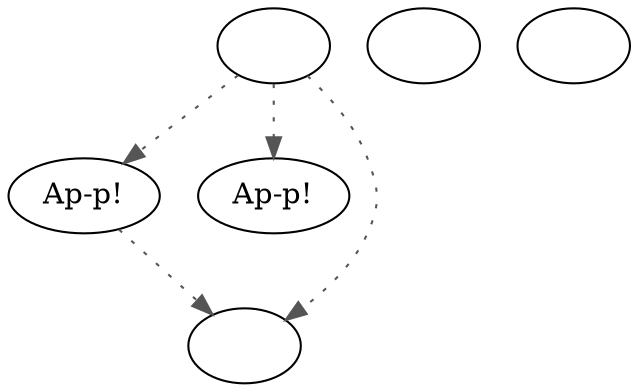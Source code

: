 digraph genghoul {
  "start" [style=filled       fillcolor="#FFFFFF"       color="#000000"]
  "start" -> "timetomove" [style=dotted color="#555555"]
  "start" -> "do_dialogue" [style=dotted color="#555555"]
  "start" -> "Critter_Action" [style=dotted color="#555555"]
  "start" [label=""]
  "do_dialogue" [style=filled       fillcolor="#FFFFFF"       color="#000000"]
  "do_dialogue" [label="Ар-р!"]
  "genericend" [style=filled       fillcolor="#FFFFFF"       color="#000000"]
  "genericend" [label=""]
  "genericcbt" [style=filled       fillcolor="#FFFFFF"       color="#000000"]
  "genericcbt" [label=""]
  "Critter_Action" [style=filled       fillcolor="#FFFFFF"       color="#000000"]
  "Critter_Action" [label=""]
  "timetomove" [style=filled       fillcolor="#FFFFFF"       color="#000000"]
  "timetomove" -> "Critter_Action" [style=dotted color="#555555"]
  "timetomove" [label="Ар-р!"]
}